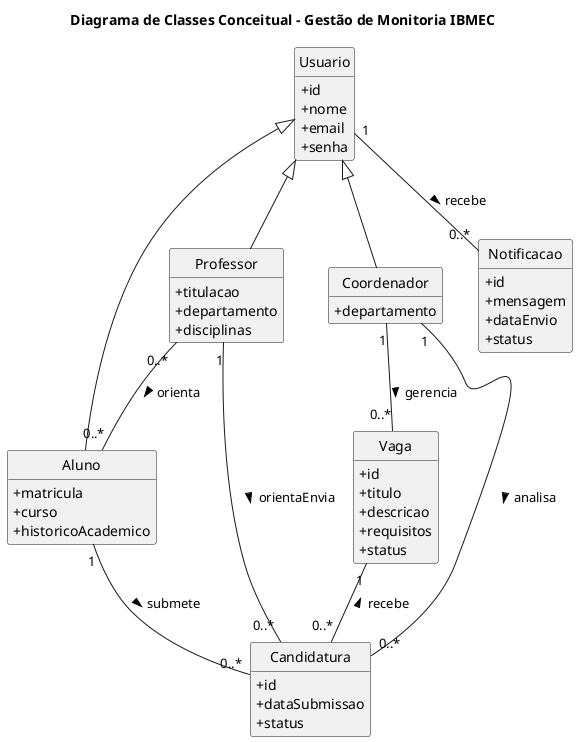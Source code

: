 @startuml
' Definição de estilo
skinparam classAttributeIconSize 0
skinparam style strictuml
hide empty members

' Título do Diagrama
title Diagrama de Classes Conceitual - Gestão de Monitoria IBMEC

' --- Classes ---

class Usuario {
  +id
  +nome
  +email
  +senha
}

class Aluno extends Usuario {
  +matricula
  +curso
  +historicoAcademico
}

class Coordenador extends Usuario {
  +departamento
}

class Professor extends Usuario {
  +titulacao
  +departamento
  +disciplinas
}

class Vaga {
  +id
  +titulo
  +descricao
  +requisitos
  +status
}

class Candidatura {
  +id
  +dataSubmissao
  +status
}

class Notificacao {
  +id
  +mensagem
  +dataEnvio
  +status
}

' --- Relacionamentos ---

Coordenador "1" -- "0..*" Vaga : gerencia >
Vaga "1" -- "0..*" Candidatura : recebe <
Aluno "1" -- "0..*" Candidatura : submete >
Coordenador "1" -- "0..*" Candidatura : analisa >
Usuario "1" -- "0..*" Notificacao : recebe >
Professor "0..*" -- "0..*" Aluno : orienta >
Professor "1" -- "0..*" Candidatura : orientaEnvia >

@enduml